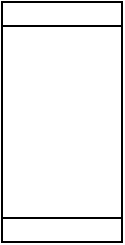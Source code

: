 <mxfile>
    <diagram id="RHqYCkWkRwra7d5ggcH1" name="Page-1">
        <mxGraphModel dx="826" dy="475" grid="1" gridSize="10" guides="1" tooltips="1" connect="1" arrows="1" fold="1" page="1" pageScale="1" pageWidth="850" pageHeight="1100" math="0" shadow="0">
            <root>
                <mxCell id="0"/>
                <mxCell id="1" parent="0"/>
                <mxCell id="2" value="" style="shape=process;whiteSpace=wrap;html=1;backgroundOutline=1;direction=south;" vertex="1" parent="1">
                    <mxGeometry x="350" y="190" width="60" height="120" as="geometry"/>
                </mxCell>
            </root>
        </mxGraphModel>
    </diagram>
</mxfile>
